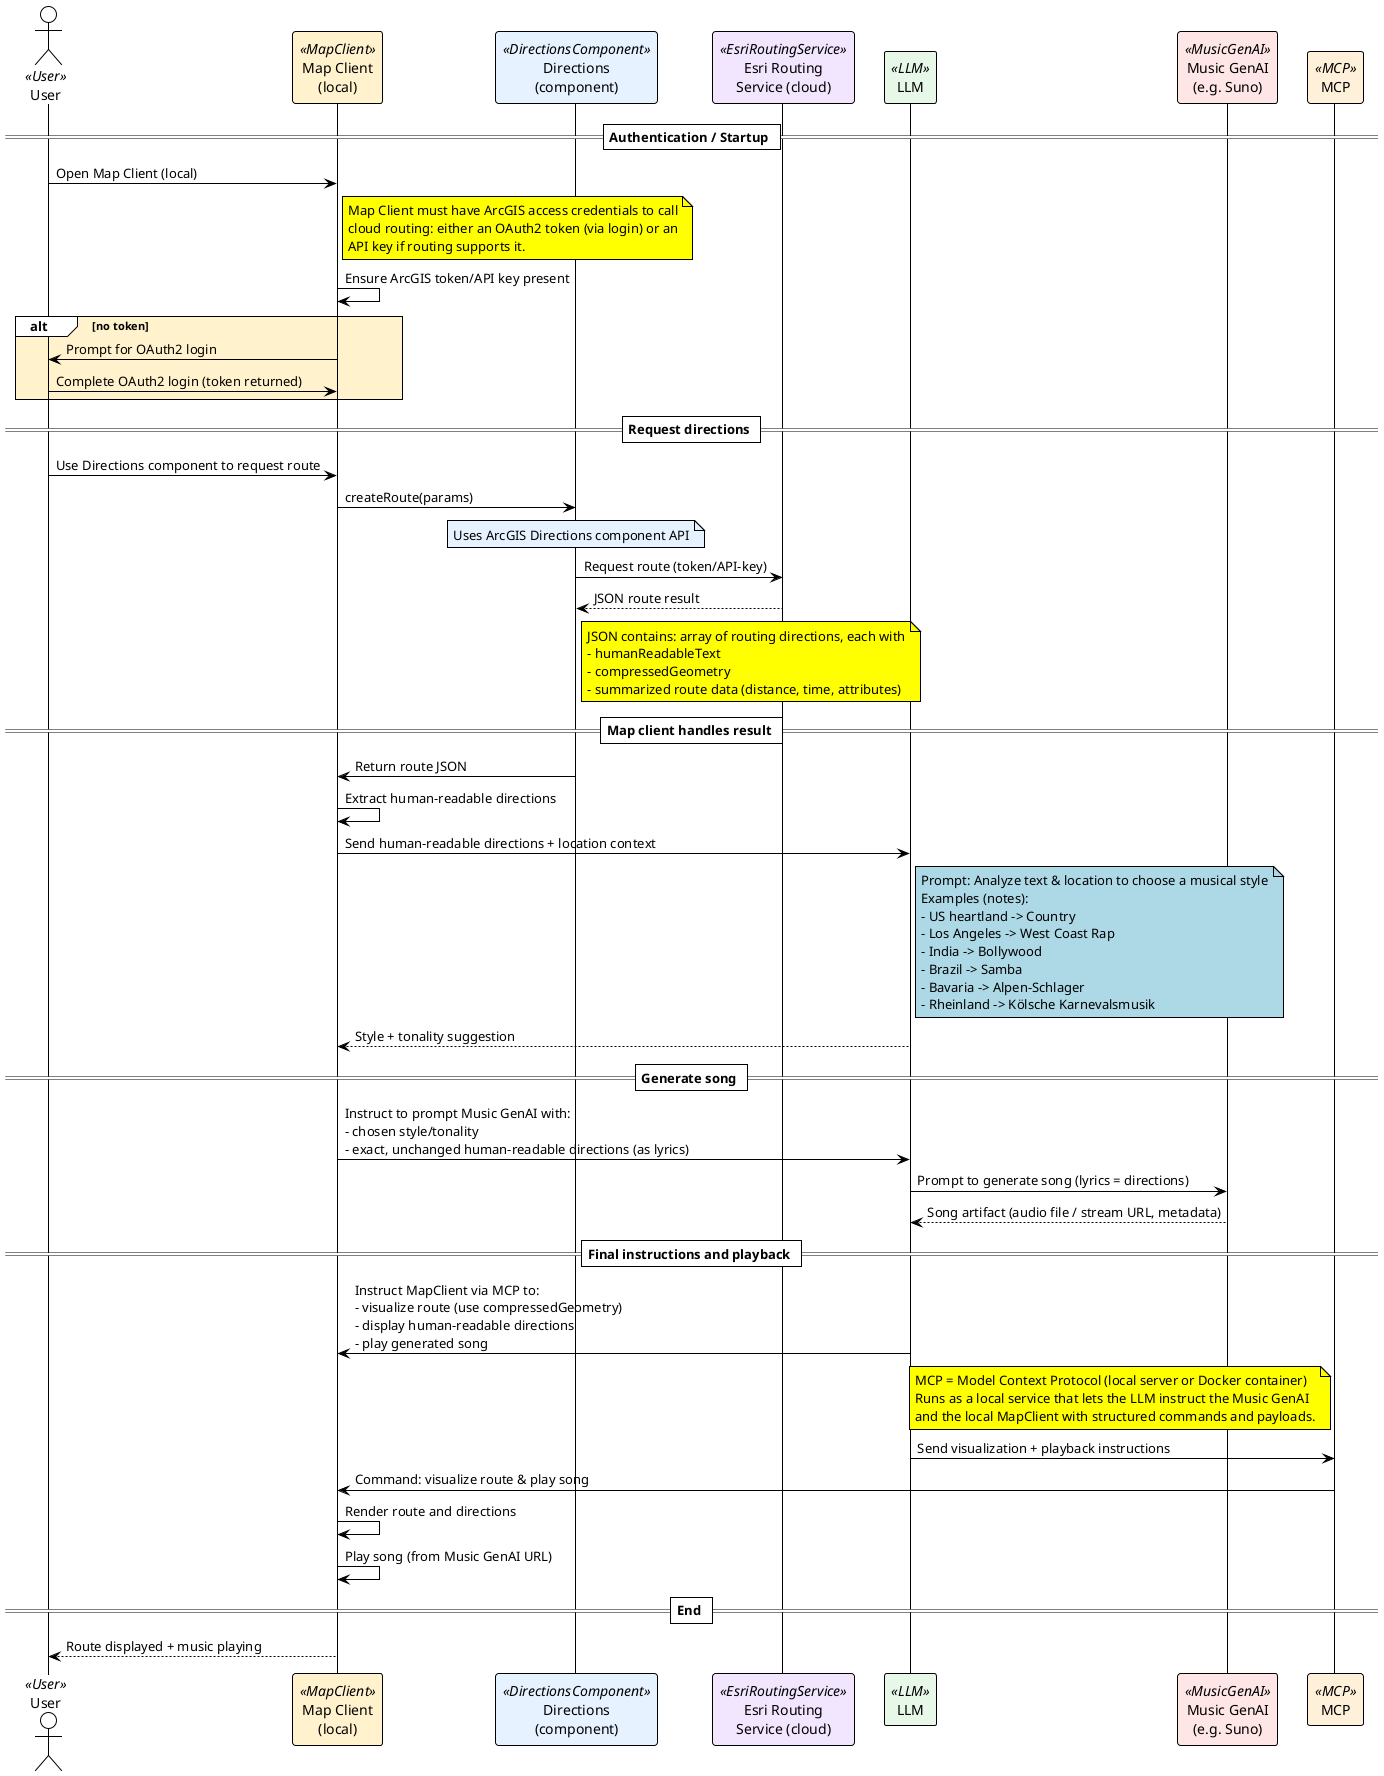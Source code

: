 @startuml
!theme plain

' Sequence diagram mapping the flow you described
' Actors: User, MapClient, DirectionsComponent, EsriRoutingService, LLM, MusicGenAI, MCP

'' Participant colors
skinparam participant {
  BackgroundColor<<User>> LightGoldenRodYellow
  BackgroundColor<<MapClient>> #FFF2CC
  BackgroundColor<<DirectionsComponent>> #E6F2FF
  BackgroundColor<<EsriRoutingService>> #F2E6FF
  BackgroundColor<<LLM>> #E8F8E8
  BackgroundColor<<MusicGenAI>> #FFE6E6
  BackgroundColor<<MCP>> #FFF0D9
}

actor User <<User>>
participant "Map Client\n(local)" as MapClient <<MapClient>>
participant "Directions\n(component)" as DirectionsComponent <<DirectionsComponent>>
participant "Esri Routing\nService (cloud)" as EsriRoutingService <<EsriRoutingService>>
participant LLM <<LLM>>
participant "Music GenAI\n(e.g. Suno)" as MusicGenAI <<MusicGenAI>>
participant MCP <<MCP>>

== Authentication / Startup ==
User -> MapClient: Open Map Client (local)
note right of MapClient #yellow
 Map Client must have ArcGIS access credentials to call
 cloud routing: either an OAuth2 token (via login) or an
 API key if routing supports it.
end note
MapClient -> MapClient: Ensure ArcGIS token/API key present
alt #FFF2CC no token
 MapClient -> User: Prompt for OAuth2 login
 User -> MapClient: Complete OAuth2 login (token returned)
end

== Request directions ==
User -> MapClient: Use Directions component to request route
MapClient -> DirectionsComponent: createRoute(params)
note over DirectionsComponent #E6F2FF
 Uses ArcGIS Directions component API
end note
DirectionsComponent -> EsriRoutingService: Request route (token/API-key)
EsriRoutingService --> DirectionsComponent: JSON route result
note right of DirectionsComponent #yellow
 JSON contains: array of routing directions, each with
 - humanReadableText
 - compressedGeometry
 - summarized route data (distance, time, attributes)
end note

== Map client handles result ==
DirectionsComponent -> MapClient: Return route JSON
MapClient -> MapClient: Extract human-readable directions
MapClient -> LLM: Send human-readable directions + location context
note right of LLM #lightblue
 Prompt: Analyze text & location to choose a musical style
 Examples (notes):
 - US heartland -> Country
 - Los Angeles -> West Coast Rap
 - India -> Bollywood
 - Brazil -> Samba
 - Bavaria -> Alpen-Schlager
 - Rheinland -> Kölsche Karnevalsmusik
end note

LLM --> MapClient: Style + tonality suggestion

== Generate song ==
MapClient -> LLM: Instruct to prompt Music GenAI with:\n- chosen style/tonality\n- exact, unchanged human-readable directions (as lyrics)
LLM -> MusicGenAI: Prompt to generate song (lyrics = directions)
MusicGenAI --> LLM: Song artifact (audio file / stream URL, metadata)

== Final instructions and playback ==
LLM -> MapClient: Instruct MapClient via MCP to:\n- visualize route (use compressedGeometry)\n- display human-readable directions\n- play generated song
note left of MCP #yellow
 MCP = Model Context Protocol (local server or Docker container)
 Runs as a local service that lets the LLM instruct the Music GenAI
 and the local MapClient with structured commands and payloads.
end note
LLM -> MCP: Send visualization + playback instructions
MCP -> MapClient: Command: visualize route & play song
MapClient -> MapClient: Render route and directions
MapClient -> MapClient: Play song (from Music GenAI URL)

== End ==
User <-- MapClient: Route displayed + music playing

@enduml